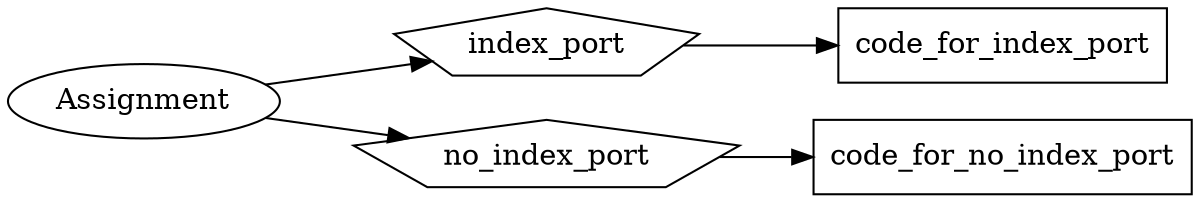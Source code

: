 digraph Assignment {
        rankdir=LR;
        size="8,5"
        node [shape = polygon, sides=5];
        Assignment [shape=ellipse];
        code_for_index_port [shape=box];
        code_for_no_index_port [shape=box];
        Assignment -> index_port 
        Assignment -> no_index_port 
        index_port -> code_for_index_port 
        no_index_port -> code_for_no_index_port 
}
